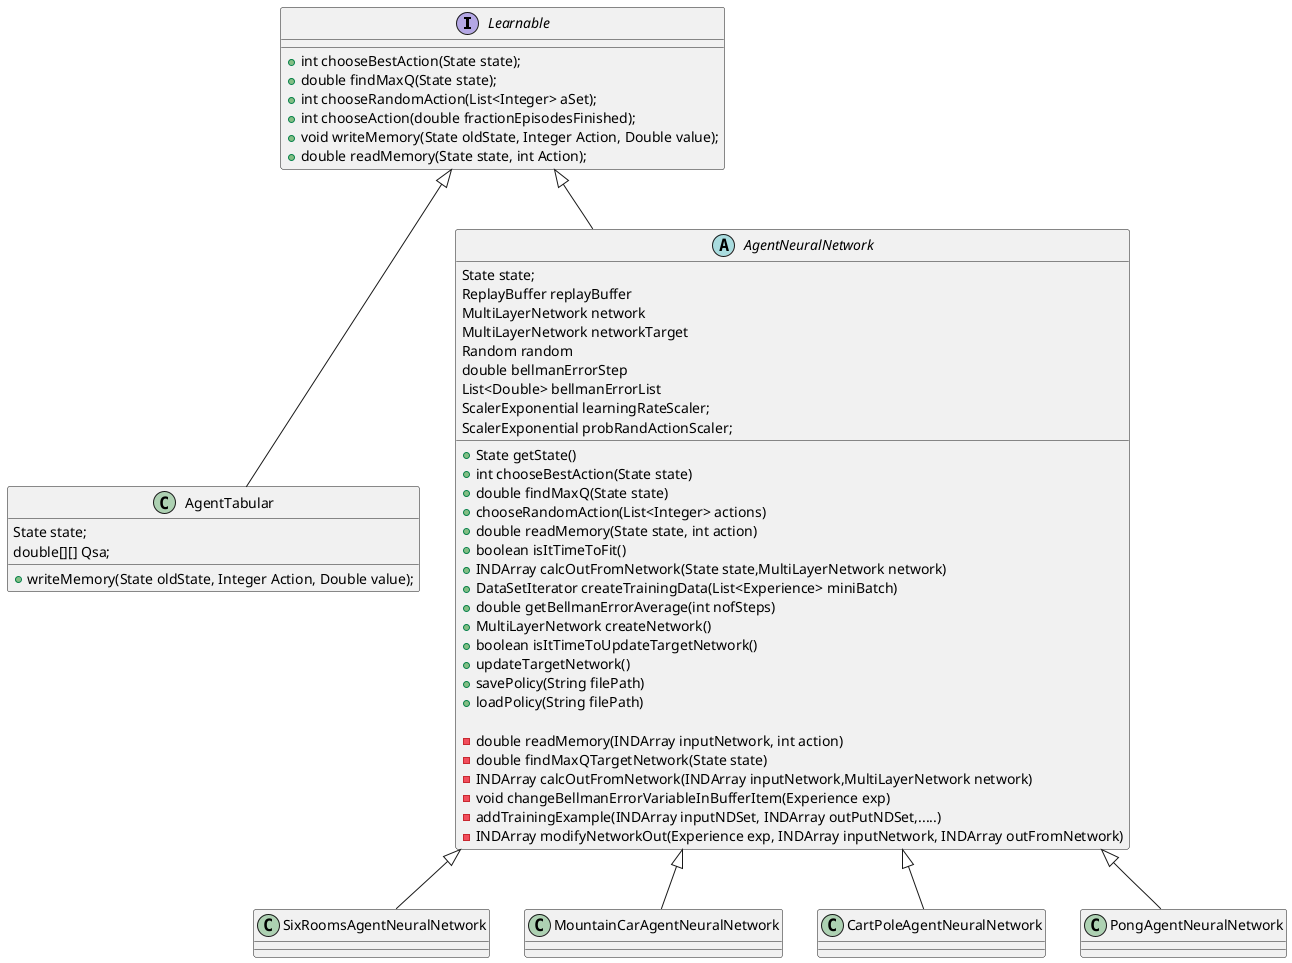 @startuml
'https://plantuml.com/class-diagram

interface Learnable {
    + int chooseBestAction(State state);
    + double findMaxQ(State state);
    + int chooseRandomAction(List<Integer> aSet);
    + int chooseAction(double fractionEpisodesFinished);
    + void writeMemory(State oldState, Integer Action, Double value);
    + double readMemory(State state, int Action);
}

class AgentTabular {
State state;
double[][] Qsa;
+ writeMemory(State oldState, Integer Action, Double value);
}

abstract class AgentNeuralNetwork {
State state;
ReplayBuffer replayBuffer
MultiLayerNetwork network
MultiLayerNetwork networkTarget
Random random
double bellmanErrorStep
List<Double> bellmanErrorList
ScalerExponential learningRateScaler;
 ScalerExponential probRandActionScaler;

+ State getState()
+ int chooseBestAction(State state)
+ double findMaxQ(State state)
+ chooseRandomAction(List<Integer> actions)
+ double readMemory(State state, int action)
+ boolean isItTimeToFit()
+ INDArray calcOutFromNetwork(State state,MultiLayerNetwork network)
+ DataSetIterator createTrainingData(List<Experience> miniBatch)
+ double getBellmanErrorAverage(int nofSteps)
+ MultiLayerNetwork createNetwork()
+ boolean isItTimeToUpdateTargetNetwork()
+ updateTargetNetwork()
+ savePolicy(String filePath)
+ loadPolicy(String filePath)

- double readMemory(INDArray inputNetwork, int action)
- double findMaxQTargetNetwork(State state)
- INDArray calcOutFromNetwork(INDArray inputNetwork,MultiLayerNetwork network)
- void changeBellmanErrorVariableInBufferItem(Experience exp)
- addTrainingExample(INDArray inputNDSet, INDArray outPutNDSet,.....)
- INDArray modifyNetworkOut(Experience exp, INDArray inputNetwork, INDArray outFromNetwork)

}

Learnable  <|-- AgentTabular
Learnable  <|-- AgentNeuralNetwork

AgentNeuralNetwork  <|-- SixRoomsAgentNeuralNetwork
AgentNeuralNetwork  <|-- MountainCarAgentNeuralNetwork
AgentNeuralNetwork  <|-- CartPoleAgentNeuralNetwork
AgentNeuralNetwork  <|-- PongAgentNeuralNetwork

@enduml